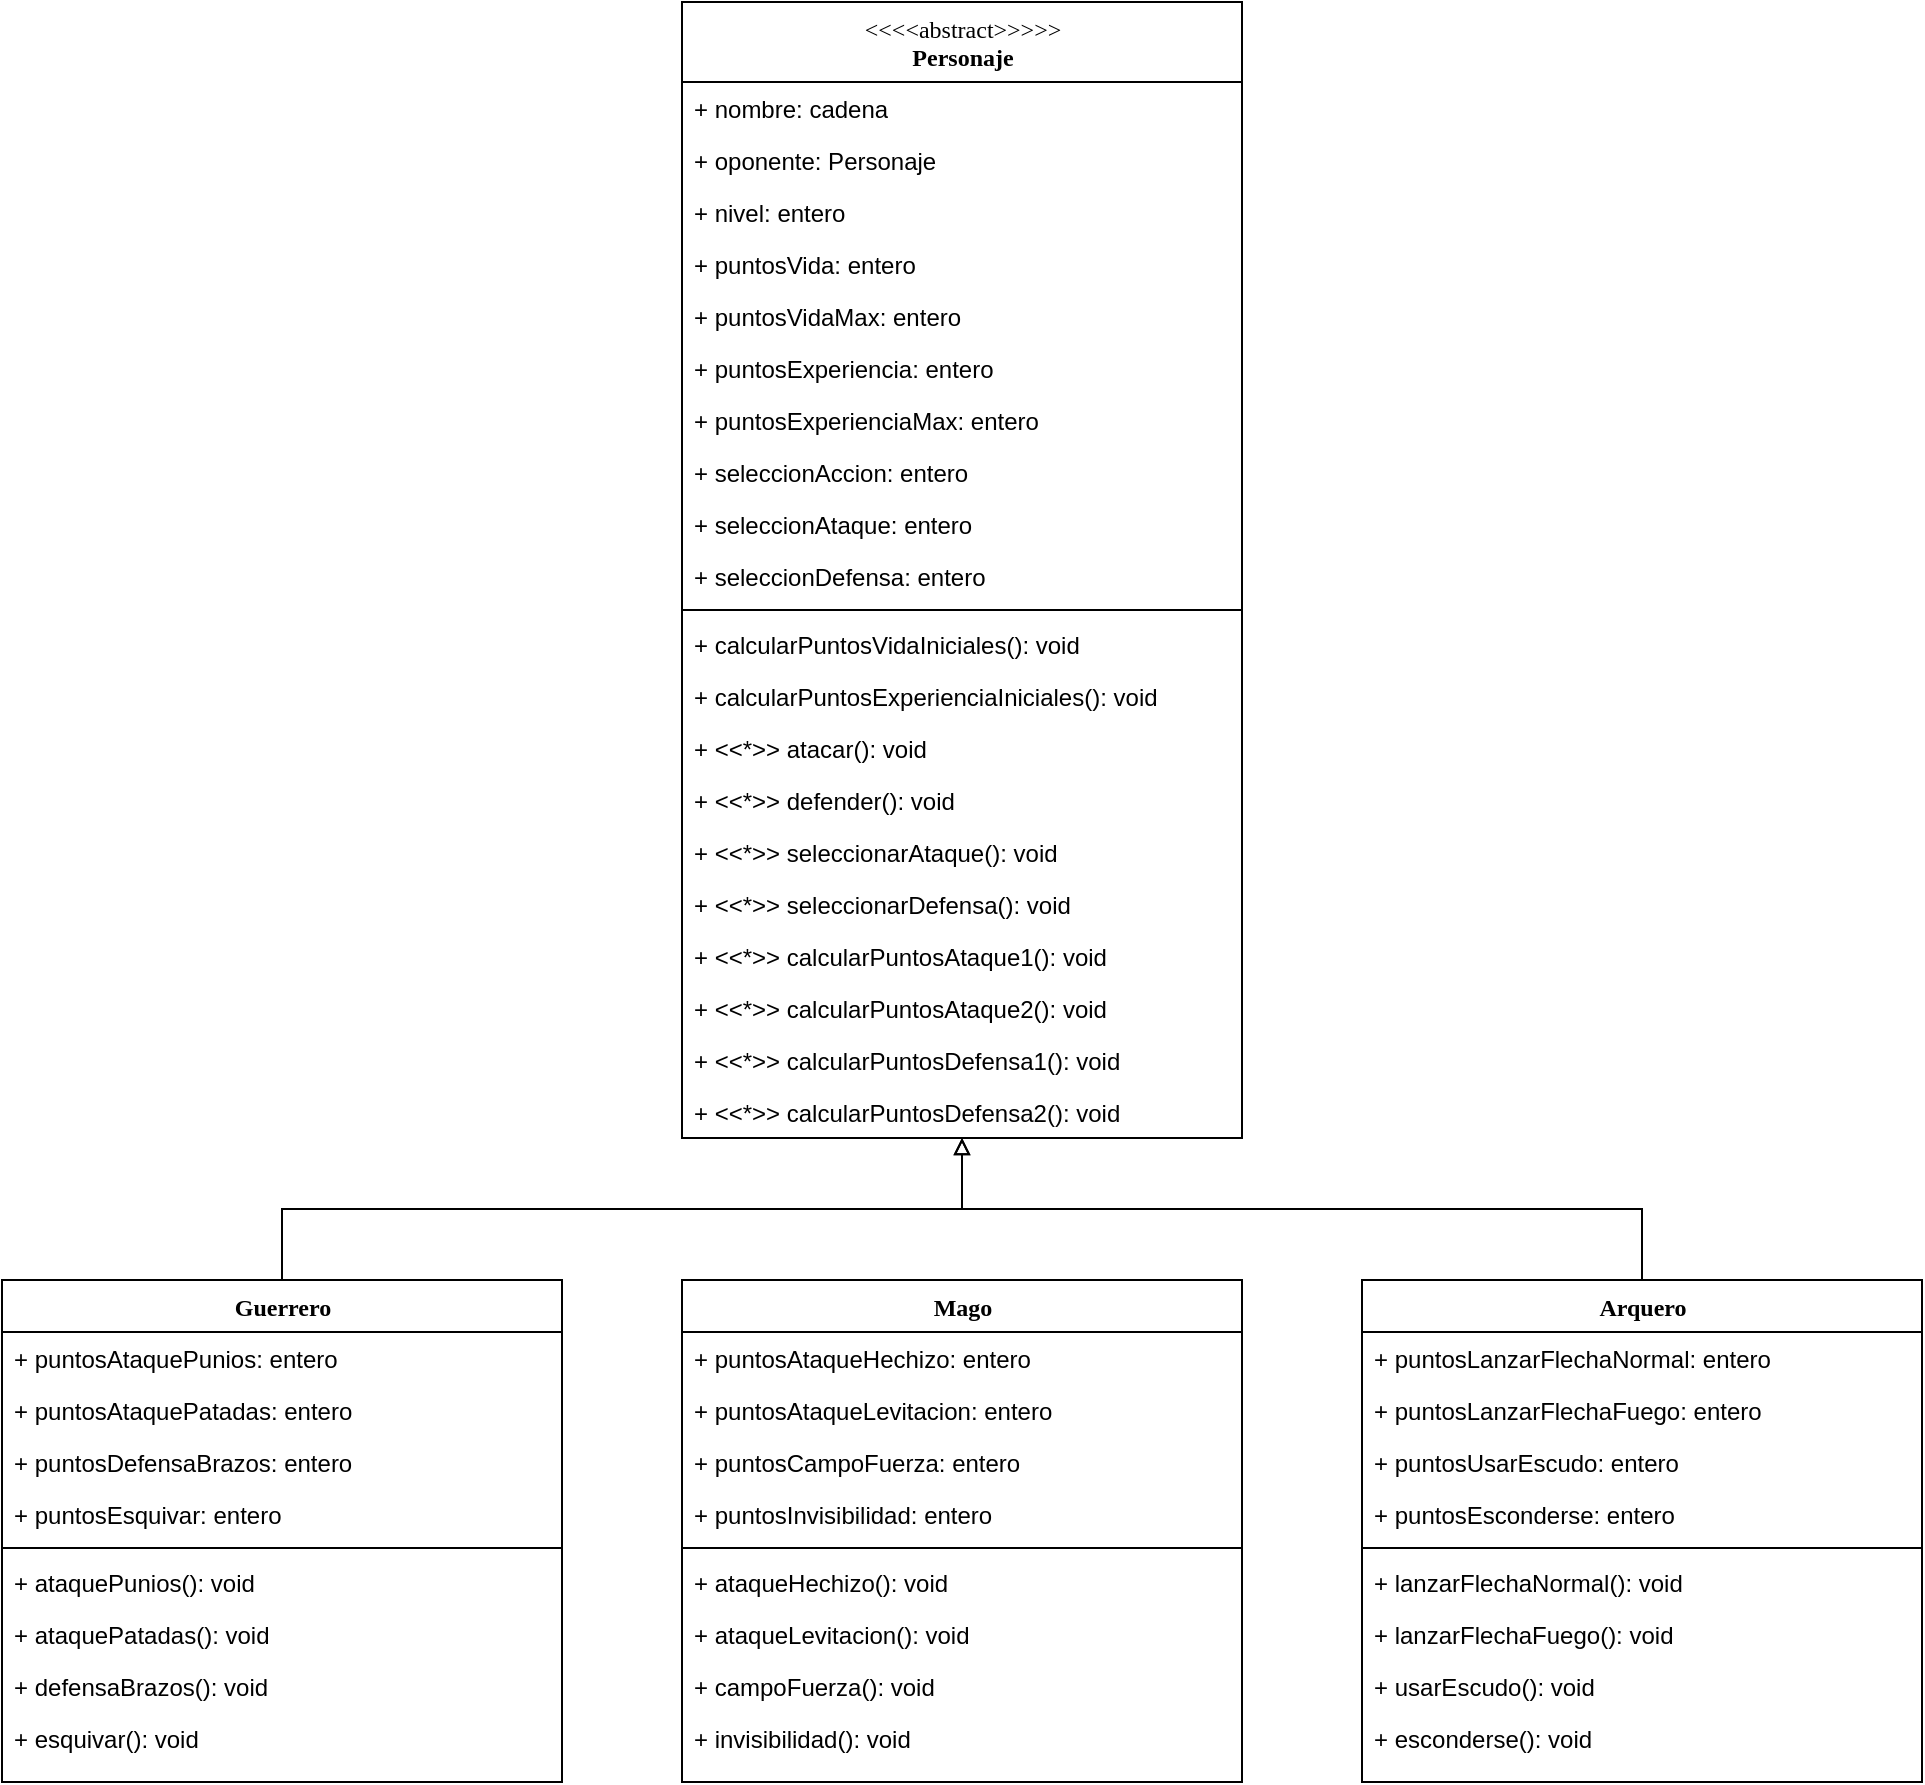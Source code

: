 <mxfile version="24.5.3" type="device">
  <diagram name="Page-1" id="KEOrZav76Aly4ivOEtbQ">
    <mxGraphModel dx="2093" dy="1017" grid="1" gridSize="10" guides="1" tooltips="1" connect="1" arrows="1" fold="1" page="1" pageScale="1" pageWidth="827" pageHeight="1169" math="0" shadow="0">
      <root>
        <mxCell id="0" />
        <mxCell id="1" parent="0" />
        <mxCell id="odoK_0CoZ4ZpcwqMM9DU-37" value="&lt;div&gt;&lt;span style=&quot;background-color: initial; font-weight: normal;&quot;&gt;&amp;lt;&amp;lt;&amp;lt;&amp;lt;abstract&amp;gt;&amp;gt;&amp;gt;&amp;gt;&amp;gt;&lt;/span&gt;&lt;/div&gt;&lt;div&gt;&lt;span style=&quot;background-color: initial;&quot;&gt;Personaje&lt;/span&gt;&lt;br&gt;&lt;/div&gt;" style="swimlane;html=1;fontStyle=1;align=center;verticalAlign=top;childLayout=stackLayout;horizontal=1;startSize=40;horizontalStack=0;resizeParent=1;resizeLast=0;collapsible=1;marginBottom=0;swimlaneFillColor=#ffffff;rounded=0;shadow=0;comic=0;labelBackgroundColor=none;strokeWidth=1;fillColor=none;fontFamily=Verdana;fontSize=12" parent="1" vertex="1">
          <mxGeometry x="-140" y="119" width="280" height="568" as="geometry">
            <mxRectangle x="-210" y="120" width="180" height="40" as="alternateBounds" />
          </mxGeometry>
        </mxCell>
        <mxCell id="odoK_0CoZ4ZpcwqMM9DU-38" value="+ nombre: cadena" style="text;html=1;strokeColor=none;fillColor=none;align=left;verticalAlign=top;spacingLeft=4;spacingRight=4;whiteSpace=wrap;overflow=hidden;rotatable=0;points=[[0,0.5],[1,0.5]];portConstraint=eastwest;" parent="odoK_0CoZ4ZpcwqMM9DU-37" vertex="1">
          <mxGeometry y="40" width="280" height="26" as="geometry" />
        </mxCell>
        <mxCell id="sOUrN-d0fV5lQbYJS8_A-44" value="+ oponente: Personaje" style="text;html=1;strokeColor=none;fillColor=none;align=left;verticalAlign=top;spacingLeft=4;spacingRight=4;whiteSpace=wrap;overflow=hidden;rotatable=0;points=[[0,0.5],[1,0.5]];portConstraint=eastwest;" parent="odoK_0CoZ4ZpcwqMM9DU-37" vertex="1">
          <mxGeometry y="66" width="280" height="26" as="geometry" />
        </mxCell>
        <mxCell id="sOUrN-d0fV5lQbYJS8_A-43" value="+ nivel: entero" style="text;html=1;strokeColor=none;fillColor=none;align=left;verticalAlign=top;spacingLeft=4;spacingRight=4;whiteSpace=wrap;overflow=hidden;rotatable=0;points=[[0,0.5],[1,0.5]];portConstraint=eastwest;" parent="odoK_0CoZ4ZpcwqMM9DU-37" vertex="1">
          <mxGeometry y="92" width="280" height="26" as="geometry" />
        </mxCell>
        <mxCell id="sOUrN-d0fV5lQbYJS8_A-13" value="+ puntosVida: entero" style="text;html=1;strokeColor=none;fillColor=none;align=left;verticalAlign=top;spacingLeft=4;spacingRight=4;whiteSpace=wrap;overflow=hidden;rotatable=0;points=[[0,0.5],[1,0.5]];portConstraint=eastwest;" parent="odoK_0CoZ4ZpcwqMM9DU-37" vertex="1">
          <mxGeometry y="118" width="280" height="26" as="geometry" />
        </mxCell>
        <mxCell id="sOUrN-d0fV5lQbYJS8_A-1" value="+ puntosVidaMax: entero" style="text;html=1;strokeColor=none;fillColor=none;align=left;verticalAlign=top;spacingLeft=4;spacingRight=4;whiteSpace=wrap;overflow=hidden;rotatable=0;points=[[0,0.5],[1,0.5]];portConstraint=eastwest;" parent="odoK_0CoZ4ZpcwqMM9DU-37" vertex="1">
          <mxGeometry y="144" width="280" height="26" as="geometry" />
        </mxCell>
        <mxCell id="sOUrN-d0fV5lQbYJS8_A-24" value="+ puntosExperiencia: entero" style="text;html=1;strokeColor=none;fillColor=none;align=left;verticalAlign=top;spacingLeft=4;spacingRight=4;whiteSpace=wrap;overflow=hidden;rotatable=0;points=[[0,0.5],[1,0.5]];portConstraint=eastwest;" parent="odoK_0CoZ4ZpcwqMM9DU-37" vertex="1">
          <mxGeometry y="170" width="280" height="26" as="geometry" />
        </mxCell>
        <mxCell id="5rN43w18AI8R00ElcMZY-1" value="+ puntosExperienciaMax: entero" style="text;html=1;strokeColor=none;fillColor=none;align=left;verticalAlign=top;spacingLeft=4;spacingRight=4;whiteSpace=wrap;overflow=hidden;rotatable=0;points=[[0,0.5],[1,0.5]];portConstraint=eastwest;" vertex="1" parent="odoK_0CoZ4ZpcwqMM9DU-37">
          <mxGeometry y="196" width="280" height="26" as="geometry" />
        </mxCell>
        <mxCell id="5rN43w18AI8R00ElcMZY-2" value="+ seleccionAccion: entero" style="text;html=1;strokeColor=none;fillColor=none;align=left;verticalAlign=top;spacingLeft=4;spacingRight=4;whiteSpace=wrap;overflow=hidden;rotatable=0;points=[[0,0.5],[1,0.5]];portConstraint=eastwest;" vertex="1" parent="odoK_0CoZ4ZpcwqMM9DU-37">
          <mxGeometry y="222" width="280" height="26" as="geometry" />
        </mxCell>
        <mxCell id="5rN43w18AI8R00ElcMZY-3" value="+ seleccionAtaque: entero" style="text;html=1;strokeColor=none;fillColor=none;align=left;verticalAlign=top;spacingLeft=4;spacingRight=4;whiteSpace=wrap;overflow=hidden;rotatable=0;points=[[0,0.5],[1,0.5]];portConstraint=eastwest;" vertex="1" parent="odoK_0CoZ4ZpcwqMM9DU-37">
          <mxGeometry y="248" width="280" height="26" as="geometry" />
        </mxCell>
        <mxCell id="5rN43w18AI8R00ElcMZY-4" value="+ seleccionDefensa: entero" style="text;html=1;strokeColor=none;fillColor=none;align=left;verticalAlign=top;spacingLeft=4;spacingRight=4;whiteSpace=wrap;overflow=hidden;rotatable=0;points=[[0,0.5],[1,0.5]];portConstraint=eastwest;" vertex="1" parent="odoK_0CoZ4ZpcwqMM9DU-37">
          <mxGeometry y="274" width="280" height="26" as="geometry" />
        </mxCell>
        <mxCell id="odoK_0CoZ4ZpcwqMM9DU-42" value="" style="line;html=1;strokeWidth=1;fillColor=none;align=left;verticalAlign=middle;spacingTop=-1;spacingLeft=3;spacingRight=3;rotatable=0;labelPosition=right;points=[];portConstraint=eastwest;" parent="odoK_0CoZ4ZpcwqMM9DU-37" vertex="1">
          <mxGeometry y="300" width="280" height="8" as="geometry" />
        </mxCell>
        <mxCell id="CBUFEW4oq1iE5ETcyMm6-2" value="+ calcularPuntosVidaIniciales(): void" style="text;html=1;strokeColor=none;fillColor=none;align=left;verticalAlign=top;spacingLeft=4;spacingRight=4;whiteSpace=wrap;overflow=hidden;rotatable=0;points=[[0,0.5],[1,0.5]];portConstraint=eastwest;" parent="odoK_0CoZ4ZpcwqMM9DU-37" vertex="1">
          <mxGeometry y="308" width="280" height="26" as="geometry" />
        </mxCell>
        <mxCell id="sOUrN-d0fV5lQbYJS8_A-27" value="+ calcularPuntosExperienciaIniciales(): void" style="text;html=1;strokeColor=none;fillColor=none;align=left;verticalAlign=top;spacingLeft=4;spacingRight=4;whiteSpace=wrap;overflow=hidden;rotatable=0;points=[[0,0.5],[1,0.5]];portConstraint=eastwest;" parent="odoK_0CoZ4ZpcwqMM9DU-37" vertex="1">
          <mxGeometry y="334" width="280" height="26" as="geometry" />
        </mxCell>
        <mxCell id="sOUrN-d0fV5lQbYJS8_A-28" value="+ &amp;lt;&amp;lt;*&amp;gt;&amp;gt; atacar(): void" style="text;html=1;strokeColor=none;fillColor=none;align=left;verticalAlign=top;spacingLeft=4;spacingRight=4;whiteSpace=wrap;overflow=hidden;rotatable=0;points=[[0,0.5],[1,0.5]];portConstraint=eastwest;" parent="odoK_0CoZ4ZpcwqMM9DU-37" vertex="1">
          <mxGeometry y="360" width="280" height="26" as="geometry" />
        </mxCell>
        <mxCell id="CBUFEW4oq1iE5ETcyMm6-31" value="+ &amp;lt;&amp;lt;*&amp;gt;&amp;gt; defender(): void" style="text;html=1;strokeColor=none;fillColor=none;align=left;verticalAlign=top;spacingLeft=4;spacingRight=4;whiteSpace=wrap;overflow=hidden;rotatable=0;points=[[0,0.5],[1,0.5]];portConstraint=eastwest;" parent="odoK_0CoZ4ZpcwqMM9DU-37" vertex="1">
          <mxGeometry y="386" width="280" height="26" as="geometry" />
        </mxCell>
        <mxCell id="5rN43w18AI8R00ElcMZY-6" value="+ &amp;lt;&amp;lt;*&amp;gt;&amp;gt; seleccionarAtaque(): void" style="text;html=1;strokeColor=none;fillColor=none;align=left;verticalAlign=top;spacingLeft=4;spacingRight=4;whiteSpace=wrap;overflow=hidden;rotatable=0;points=[[0,0.5],[1,0.5]];portConstraint=eastwest;" vertex="1" parent="odoK_0CoZ4ZpcwqMM9DU-37">
          <mxGeometry y="412" width="280" height="26" as="geometry" />
        </mxCell>
        <mxCell id="5rN43w18AI8R00ElcMZY-7" value="+ &amp;lt;&amp;lt;*&amp;gt;&amp;gt; seleccionarDefensa(): void" style="text;html=1;strokeColor=none;fillColor=none;align=left;verticalAlign=top;spacingLeft=4;spacingRight=4;whiteSpace=wrap;overflow=hidden;rotatable=0;points=[[0,0.5],[1,0.5]];portConstraint=eastwest;" vertex="1" parent="odoK_0CoZ4ZpcwqMM9DU-37">
          <mxGeometry y="438" width="280" height="26" as="geometry" />
        </mxCell>
        <mxCell id="5rN43w18AI8R00ElcMZY-8" value="+ &amp;lt;&amp;lt;*&amp;gt;&amp;gt; calcularPuntosAtaque1(): void" style="text;html=1;strokeColor=none;fillColor=none;align=left;verticalAlign=top;spacingLeft=4;spacingRight=4;whiteSpace=wrap;overflow=hidden;rotatable=0;points=[[0,0.5],[1,0.5]];portConstraint=eastwest;" vertex="1" parent="odoK_0CoZ4ZpcwqMM9DU-37">
          <mxGeometry y="464" width="280" height="26" as="geometry" />
        </mxCell>
        <mxCell id="5rN43w18AI8R00ElcMZY-9" value="+ &amp;lt;&amp;lt;*&amp;gt;&amp;gt; calcularPuntosAtaque2(): void" style="text;html=1;strokeColor=none;fillColor=none;align=left;verticalAlign=top;spacingLeft=4;spacingRight=4;whiteSpace=wrap;overflow=hidden;rotatable=0;points=[[0,0.5],[1,0.5]];portConstraint=eastwest;" vertex="1" parent="odoK_0CoZ4ZpcwqMM9DU-37">
          <mxGeometry y="490" width="280" height="26" as="geometry" />
        </mxCell>
        <mxCell id="5rN43w18AI8R00ElcMZY-10" value="+ &amp;lt;&amp;lt;*&amp;gt;&amp;gt; calcularPuntosDefensa1(): void" style="text;html=1;strokeColor=none;fillColor=none;align=left;verticalAlign=top;spacingLeft=4;spacingRight=4;whiteSpace=wrap;overflow=hidden;rotatable=0;points=[[0,0.5],[1,0.5]];portConstraint=eastwest;" vertex="1" parent="odoK_0CoZ4ZpcwqMM9DU-37">
          <mxGeometry y="516" width="280" height="26" as="geometry" />
        </mxCell>
        <mxCell id="5rN43w18AI8R00ElcMZY-11" value="+ &amp;lt;&amp;lt;*&amp;gt;&amp;gt; calcularPuntosDefensa2(): void" style="text;html=1;strokeColor=none;fillColor=none;align=left;verticalAlign=top;spacingLeft=4;spacingRight=4;whiteSpace=wrap;overflow=hidden;rotatable=0;points=[[0,0.5],[1,0.5]];portConstraint=eastwest;" vertex="1" parent="odoK_0CoZ4ZpcwqMM9DU-37">
          <mxGeometry y="542" width="280" height="26" as="geometry" />
        </mxCell>
        <mxCell id="odoK_0CoZ4ZpcwqMM9DU-115" style="edgeStyle=orthogonalEdgeStyle;rounded=0;orthogonalLoop=1;jettySize=auto;html=1;exitX=0.5;exitY=0;exitDx=0;exitDy=0;endArrow=block;endFill=0;entryX=0.5;entryY=1;entryDx=0;entryDy=0;" parent="1" source="odoK_0CoZ4ZpcwqMM9DU-72" target="odoK_0CoZ4ZpcwqMM9DU-37" edge="1">
          <mxGeometry relative="1" as="geometry">
            <mxPoint x="-10" y="689" as="targetPoint" />
          </mxGeometry>
        </mxCell>
        <mxCell id="odoK_0CoZ4ZpcwqMM9DU-72" value="Guerrero" style="swimlane;html=1;fontStyle=1;align=center;verticalAlign=top;childLayout=stackLayout;horizontal=1;startSize=26;horizontalStack=0;resizeParent=1;resizeLast=0;collapsible=1;marginBottom=0;swimlaneFillColor=#ffffff;rounded=0;shadow=0;comic=0;labelBackgroundColor=none;strokeWidth=1;fillColor=none;fontFamily=Verdana;fontSize=12" parent="1" vertex="1">
          <mxGeometry x="-480" y="758" width="280" height="251" as="geometry" />
        </mxCell>
        <mxCell id="odoK_0CoZ4ZpcwqMM9DU-108" value="+ puntosAtaquePunios: entero" style="text;html=1;strokeColor=none;fillColor=none;align=left;verticalAlign=top;spacingLeft=4;spacingRight=4;whiteSpace=wrap;overflow=hidden;rotatable=0;points=[[0,0.5],[1,0.5]];portConstraint=eastwest;" parent="odoK_0CoZ4ZpcwqMM9DU-72" vertex="1">
          <mxGeometry y="26" width="280" height="26" as="geometry" />
        </mxCell>
        <mxCell id="sOUrN-d0fV5lQbYJS8_A-6" value="+ puntosAtaquePatadas: entero" style="text;html=1;strokeColor=none;fillColor=none;align=left;verticalAlign=top;spacingLeft=4;spacingRight=4;whiteSpace=wrap;overflow=hidden;rotatable=0;points=[[0,0.5],[1,0.5]];portConstraint=eastwest;" parent="odoK_0CoZ4ZpcwqMM9DU-72" vertex="1">
          <mxGeometry y="52" width="280" height="26" as="geometry" />
        </mxCell>
        <mxCell id="sOUrN-d0fV5lQbYJS8_A-11" value="+ puntosDefensaBrazos: entero" style="text;html=1;strokeColor=none;fillColor=none;align=left;verticalAlign=top;spacingLeft=4;spacingRight=4;whiteSpace=wrap;overflow=hidden;rotatable=0;points=[[0,0.5],[1,0.5]];portConstraint=eastwest;" parent="odoK_0CoZ4ZpcwqMM9DU-72" vertex="1">
          <mxGeometry y="78" width="280" height="26" as="geometry" />
        </mxCell>
        <mxCell id="sOUrN-d0fV5lQbYJS8_A-12" value="+ puntosEsquivar: entero" style="text;html=1;strokeColor=none;fillColor=none;align=left;verticalAlign=top;spacingLeft=4;spacingRight=4;whiteSpace=wrap;overflow=hidden;rotatable=0;points=[[0,0.5],[1,0.5]];portConstraint=eastwest;" parent="odoK_0CoZ4ZpcwqMM9DU-72" vertex="1">
          <mxGeometry y="104" width="280" height="26" as="geometry" />
        </mxCell>
        <mxCell id="odoK_0CoZ4ZpcwqMM9DU-80" value="" style="line;html=1;strokeWidth=1;fillColor=none;align=left;verticalAlign=middle;spacingTop=-1;spacingLeft=3;spacingRight=3;rotatable=0;labelPosition=right;points=[];portConstraint=eastwest;" parent="odoK_0CoZ4ZpcwqMM9DU-72" vertex="1">
          <mxGeometry y="130" width="280" height="8" as="geometry" />
        </mxCell>
        <mxCell id="sOUrN-d0fV5lQbYJS8_A-31" value="+ ataquePunios(): void" style="text;html=1;strokeColor=none;fillColor=none;align=left;verticalAlign=top;spacingLeft=4;spacingRight=4;whiteSpace=wrap;overflow=hidden;rotatable=0;points=[[0,0.5],[1,0.5]];portConstraint=eastwest;" parent="odoK_0CoZ4ZpcwqMM9DU-72" vertex="1">
          <mxGeometry y="138" width="280" height="26" as="geometry" />
        </mxCell>
        <mxCell id="sOUrN-d0fV5lQbYJS8_A-3" value="+ ataquePatadas(): void" style="text;html=1;strokeColor=none;fillColor=none;align=left;verticalAlign=top;spacingLeft=4;spacingRight=4;whiteSpace=wrap;overflow=hidden;rotatable=0;points=[[0,0.5],[1,0.5]];portConstraint=eastwest;" parent="odoK_0CoZ4ZpcwqMM9DU-72" vertex="1">
          <mxGeometry y="164" width="280" height="26" as="geometry" />
        </mxCell>
        <mxCell id="sOUrN-d0fV5lQbYJS8_A-9" value="+ defensaBrazos(): void" style="text;html=1;strokeColor=none;fillColor=none;align=left;verticalAlign=top;spacingLeft=4;spacingRight=4;whiteSpace=wrap;overflow=hidden;rotatable=0;points=[[0,0.5],[1,0.5]];portConstraint=eastwest;" parent="odoK_0CoZ4ZpcwqMM9DU-72" vertex="1">
          <mxGeometry y="190" width="280" height="26" as="geometry" />
        </mxCell>
        <mxCell id="sOUrN-d0fV5lQbYJS8_A-10" value="+ esquivar(): void" style="text;html=1;strokeColor=none;fillColor=none;align=left;verticalAlign=top;spacingLeft=4;spacingRight=4;whiteSpace=wrap;overflow=hidden;rotatable=0;points=[[0,0.5],[1,0.5]];portConstraint=eastwest;" parent="odoK_0CoZ4ZpcwqMM9DU-72" vertex="1">
          <mxGeometry y="216" width="280" height="26" as="geometry" />
        </mxCell>
        <mxCell id="odoK_0CoZ4ZpcwqMM9DU-84" value="Mago" style="swimlane;html=1;fontStyle=1;align=center;verticalAlign=top;childLayout=stackLayout;horizontal=1;startSize=26;horizontalStack=0;resizeParent=1;resizeLast=0;collapsible=1;marginBottom=0;swimlaneFillColor=#ffffff;rounded=0;shadow=0;comic=0;labelBackgroundColor=none;strokeWidth=1;fillColor=none;fontFamily=Verdana;fontSize=12" parent="1" vertex="1">
          <mxGeometry x="-140" y="758" width="280" height="251" as="geometry" />
        </mxCell>
        <mxCell id="CBUFEW4oq1iE5ETcyMm6-6" value="+ puntosAtaqueHechizo: entero" style="text;html=1;strokeColor=none;fillColor=none;align=left;verticalAlign=top;spacingLeft=4;spacingRight=4;whiteSpace=wrap;overflow=hidden;rotatable=0;points=[[0,0.5],[1,0.5]];portConstraint=eastwest;" parent="odoK_0CoZ4ZpcwqMM9DU-84" vertex="1">
          <mxGeometry y="26" width="280" height="26" as="geometry" />
        </mxCell>
        <mxCell id="sOUrN-d0fV5lQbYJS8_A-7" value="+ puntosAtaqueLevitacion: entero" style="text;html=1;strokeColor=none;fillColor=none;align=left;verticalAlign=top;spacingLeft=4;spacingRight=4;whiteSpace=wrap;overflow=hidden;rotatable=0;points=[[0,0.5],[1,0.5]];portConstraint=eastwest;" parent="odoK_0CoZ4ZpcwqMM9DU-84" vertex="1">
          <mxGeometry y="52" width="280" height="26" as="geometry" />
        </mxCell>
        <mxCell id="sOUrN-d0fV5lQbYJS8_A-16" value="+ puntosCampoFuerza: entero" style="text;html=1;strokeColor=none;fillColor=none;align=left;verticalAlign=top;spacingLeft=4;spacingRight=4;whiteSpace=wrap;overflow=hidden;rotatable=0;points=[[0,0.5],[1,0.5]];portConstraint=eastwest;" parent="odoK_0CoZ4ZpcwqMM9DU-84" vertex="1">
          <mxGeometry y="78" width="280" height="26" as="geometry" />
        </mxCell>
        <mxCell id="sOUrN-d0fV5lQbYJS8_A-17" value="+ puntosInvisibilidad: entero" style="text;html=1;strokeColor=none;fillColor=none;align=left;verticalAlign=top;spacingLeft=4;spacingRight=4;whiteSpace=wrap;overflow=hidden;rotatable=0;points=[[0,0.5],[1,0.5]];portConstraint=eastwest;" parent="odoK_0CoZ4ZpcwqMM9DU-84" vertex="1">
          <mxGeometry y="104" width="280" height="26" as="geometry" />
        </mxCell>
        <mxCell id="odoK_0CoZ4ZpcwqMM9DU-89" value="" style="line;html=1;strokeWidth=1;fillColor=none;align=left;verticalAlign=middle;spacingTop=-1;spacingLeft=3;spacingRight=3;rotatable=0;labelPosition=right;points=[];portConstraint=eastwest;" parent="odoK_0CoZ4ZpcwqMM9DU-84" vertex="1">
          <mxGeometry y="130" width="280" height="8" as="geometry" />
        </mxCell>
        <mxCell id="sOUrN-d0fV5lQbYJS8_A-36" value="+ ataqueHechizo(): void" style="text;html=1;strokeColor=none;fillColor=none;align=left;verticalAlign=top;spacingLeft=4;spacingRight=4;whiteSpace=wrap;overflow=hidden;rotatable=0;points=[[0,0.5],[1,0.5]];portConstraint=eastwest;" parent="odoK_0CoZ4ZpcwqMM9DU-84" vertex="1">
          <mxGeometry y="138" width="280" height="26" as="geometry" />
        </mxCell>
        <mxCell id="sOUrN-d0fV5lQbYJS8_A-4" value="+ ataqueLevitacion(): void" style="text;html=1;strokeColor=none;fillColor=none;align=left;verticalAlign=top;spacingLeft=4;spacingRight=4;whiteSpace=wrap;overflow=hidden;rotatable=0;points=[[0,0.5],[1,0.5]];portConstraint=eastwest;" parent="odoK_0CoZ4ZpcwqMM9DU-84" vertex="1">
          <mxGeometry y="164" width="280" height="26" as="geometry" />
        </mxCell>
        <mxCell id="sOUrN-d0fV5lQbYJS8_A-14" value="+ campoFuerza(): void" style="text;html=1;strokeColor=none;fillColor=none;align=left;verticalAlign=top;spacingLeft=4;spacingRight=4;whiteSpace=wrap;overflow=hidden;rotatable=0;points=[[0,0.5],[1,0.5]];portConstraint=eastwest;" parent="odoK_0CoZ4ZpcwqMM9DU-84" vertex="1">
          <mxGeometry y="190" width="280" height="26" as="geometry" />
        </mxCell>
        <mxCell id="sOUrN-d0fV5lQbYJS8_A-15" value="+ invisibilidad(): void" style="text;html=1;strokeColor=none;fillColor=none;align=left;verticalAlign=top;spacingLeft=4;spacingRight=4;whiteSpace=wrap;overflow=hidden;rotatable=0;points=[[0,0.5],[1,0.5]];portConstraint=eastwest;" parent="odoK_0CoZ4ZpcwqMM9DU-84" vertex="1">
          <mxGeometry y="216" width="280" height="26" as="geometry" />
        </mxCell>
        <mxCell id="odoK_0CoZ4ZpcwqMM9DU-117" style="edgeStyle=orthogonalEdgeStyle;rounded=0;orthogonalLoop=1;jettySize=auto;html=1;exitX=0.5;exitY=0;exitDx=0;exitDy=0;endArrow=block;endFill=0;entryX=0.5;entryY=1;entryDx=0;entryDy=0;" parent="1" source="odoK_0CoZ4ZpcwqMM9DU-92" target="odoK_0CoZ4ZpcwqMM9DU-37" edge="1">
          <mxGeometry relative="1" as="geometry">
            <mxPoint x="-10" y="689" as="targetPoint" />
          </mxGeometry>
        </mxCell>
        <mxCell id="odoK_0CoZ4ZpcwqMM9DU-92" value="Arquero" style="swimlane;html=1;fontStyle=1;align=center;verticalAlign=top;childLayout=stackLayout;horizontal=1;startSize=26;horizontalStack=0;resizeParent=1;resizeLast=0;collapsible=1;marginBottom=0;swimlaneFillColor=#ffffff;rounded=0;shadow=0;comic=0;labelBackgroundColor=none;strokeWidth=1;fillColor=none;fontFamily=Verdana;fontSize=12" parent="1" vertex="1">
          <mxGeometry x="200" y="758" width="280" height="251" as="geometry" />
        </mxCell>
        <mxCell id="CBUFEW4oq1iE5ETcyMm6-16" value="+ puntosLanzarFlechaNormal: entero" style="text;html=1;strokeColor=none;fillColor=none;align=left;verticalAlign=top;spacingLeft=4;spacingRight=4;whiteSpace=wrap;overflow=hidden;rotatable=0;points=[[0,0.5],[1,0.5]];portConstraint=eastwest;" parent="odoK_0CoZ4ZpcwqMM9DU-92" vertex="1">
          <mxGeometry y="26" width="280" height="26" as="geometry" />
        </mxCell>
        <mxCell id="sOUrN-d0fV5lQbYJS8_A-20" value="+ puntosLanzarFlechaFuego: entero" style="text;html=1;strokeColor=none;fillColor=none;align=left;verticalAlign=top;spacingLeft=4;spacingRight=4;whiteSpace=wrap;overflow=hidden;rotatable=0;points=[[0,0.5],[1,0.5]];portConstraint=eastwest;" parent="odoK_0CoZ4ZpcwqMM9DU-92" vertex="1">
          <mxGeometry y="52" width="280" height="26" as="geometry" />
        </mxCell>
        <mxCell id="sOUrN-d0fV5lQbYJS8_A-21" value="+ puntosUsarEscudo: entero" style="text;html=1;strokeColor=none;fillColor=none;align=left;verticalAlign=top;spacingLeft=4;spacingRight=4;whiteSpace=wrap;overflow=hidden;rotatable=0;points=[[0,0.5],[1,0.5]];portConstraint=eastwest;" parent="odoK_0CoZ4ZpcwqMM9DU-92" vertex="1">
          <mxGeometry y="78" width="280" height="26" as="geometry" />
        </mxCell>
        <mxCell id="sOUrN-d0fV5lQbYJS8_A-22" value="+ puntosEsconderse: entero" style="text;html=1;strokeColor=none;fillColor=none;align=left;verticalAlign=top;spacingLeft=4;spacingRight=4;whiteSpace=wrap;overflow=hidden;rotatable=0;points=[[0,0.5],[1,0.5]];portConstraint=eastwest;" parent="odoK_0CoZ4ZpcwqMM9DU-92" vertex="1">
          <mxGeometry y="104" width="280" height="26" as="geometry" />
        </mxCell>
        <mxCell id="odoK_0CoZ4ZpcwqMM9DU-95" value="" style="line;html=1;strokeWidth=1;fillColor=none;align=left;verticalAlign=middle;spacingTop=-1;spacingLeft=3;spacingRight=3;rotatable=0;labelPosition=right;points=[];portConstraint=eastwest;" parent="odoK_0CoZ4ZpcwqMM9DU-92" vertex="1">
          <mxGeometry y="130" width="280" height="8" as="geometry" />
        </mxCell>
        <mxCell id="sOUrN-d0fV5lQbYJS8_A-40" value="+ lanzarFlechaNormal(): void" style="text;html=1;strokeColor=none;fillColor=none;align=left;verticalAlign=top;spacingLeft=4;spacingRight=4;whiteSpace=wrap;overflow=hidden;rotatable=0;points=[[0,0.5],[1,0.5]];portConstraint=eastwest;" parent="odoK_0CoZ4ZpcwqMM9DU-92" vertex="1">
          <mxGeometry y="138" width="280" height="26" as="geometry" />
        </mxCell>
        <mxCell id="sOUrN-d0fV5lQbYJS8_A-18" value="+ lanzarFlechaFuego(): void" style="text;html=1;strokeColor=none;fillColor=none;align=left;verticalAlign=top;spacingLeft=4;spacingRight=4;whiteSpace=wrap;overflow=hidden;rotatable=0;points=[[0,0.5],[1,0.5]];portConstraint=eastwest;" parent="odoK_0CoZ4ZpcwqMM9DU-92" vertex="1">
          <mxGeometry y="164" width="280" height="26" as="geometry" />
        </mxCell>
        <mxCell id="sOUrN-d0fV5lQbYJS8_A-5" value="+ usarEscudo(): void" style="text;html=1;strokeColor=none;fillColor=none;align=left;verticalAlign=top;spacingLeft=4;spacingRight=4;whiteSpace=wrap;overflow=hidden;rotatable=0;points=[[0,0.5],[1,0.5]];portConstraint=eastwest;" parent="odoK_0CoZ4ZpcwqMM9DU-92" vertex="1">
          <mxGeometry y="190" width="280" height="26" as="geometry" />
        </mxCell>
        <mxCell id="sOUrN-d0fV5lQbYJS8_A-19" value="+ esconderse(): void" style="text;html=1;strokeColor=none;fillColor=none;align=left;verticalAlign=top;spacingLeft=4;spacingRight=4;whiteSpace=wrap;overflow=hidden;rotatable=0;points=[[0,0.5],[1,0.5]];portConstraint=eastwest;" parent="odoK_0CoZ4ZpcwqMM9DU-92" vertex="1">
          <mxGeometry y="216" width="280" height="26" as="geometry" />
        </mxCell>
      </root>
    </mxGraphModel>
  </diagram>
</mxfile>
